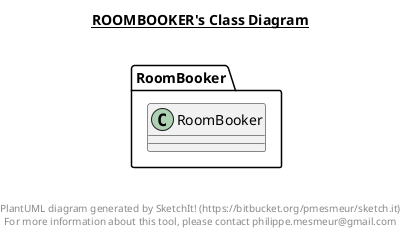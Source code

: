 @startuml

title __ROOMBOOKER's Class Diagram__\n

  namespace RoomBooker {
    class RoomBooker.RoomBooker {
    }
  }
  



right footer


PlantUML diagram generated by SketchIt! (https://bitbucket.org/pmesmeur/sketch.it)
For more information about this tool, please contact philippe.mesmeur@gmail.com
endfooter

@enduml
